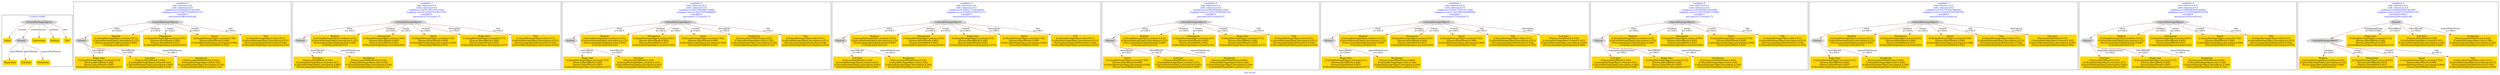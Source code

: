 digraph n0 {
fontcolor="blue"
remincross="true"
label="s01-cb.csv"
subgraph cluster_0 {
label="1-correct model"
n2[style="filled",color="white",fillcolor="lightgray",label="CulturalHeritageObject2"];
n3[shape="plaintext",style="filled",fillcolor="gold",label="Dated"];
n4[style="filled",color="white",fillcolor="lightgray",label="Person1"];
n5[shape="plaintext",style="filled",fillcolor="gold",label="Dimensions"];
n6[shape="plaintext",style="filled",fillcolor="gold",label="Medium"];
n7[shape="plaintext",style="filled",fillcolor="gold",label="Title"];
n8[shape="plaintext",style="filled",fillcolor="gold",label="Begin Date"];
n9[shape="plaintext",style="filled",fillcolor="gold",label="End Date"];
n10[shape="plaintext",style="filled",fillcolor="gold",label="Attribution"];
}
subgraph cluster_1 {
label="candidate 0\nlink coherence:0.0\nnode coherence:0.0\nconfidence:0.6830505957461961\nmapping score:0.34673115096301776\ncost:800.0\n-precision:0.88-recall:0.88"
n12[style="filled",color="white",fillcolor="lightgray",label="CulturalHeritageObject1"];
n13[style="filled",color="white",fillcolor="lightgray",label="Person1"];
n14[shape="plaintext",style="filled",fillcolor="gold",label="Medium\n[CulturalHeritageObject,medium,0.872]\n[CulturalHeritageObject,description,0.122]\n[Person,biographicalInformation,0.006]\n[Concept,prefLabel,0.0]"];
n15[shape="plaintext",style="filled",fillcolor="gold",label="Dimensions\n[CulturalHeritageObject,extent,0.993]\n[Person,dateOfDeath,0.005]\n[Person,dateOfBirth,0.001]\n[CulturalHeritageObject,created,0.001]"];
n16[shape="plaintext",style="filled",fillcolor="gold",label="Begin Date\n[CulturalHeritageObject,created,0.573]\n[Person,dateOfBirth,0.268]\n[Person,dateOfDeath,0.083]\n[CulturalHeritageObject,description,0.077]"];
n17[shape="plaintext",style="filled",fillcolor="gold",label="End Date\n[Person,dateOfDeath,0.539]\n[CulturalHeritageObject,created,0.307]\n[CulturalHeritageObject,description,0.085]\n[Person,biographicalInformation,0.069]"];
n18[shape="plaintext",style="filled",fillcolor="gold",label="Dated\n[CulturalHeritageObject,created,0.782]\n[Person,dateOfDeath,0.098]\n[CulturalHeritageObject,description,0.096]\n[Person,dateOfBirth,0.024]"];
n19[shape="plaintext",style="filled",fillcolor="gold",label="Title\n[CulturalHeritageObject,title,0.871]\n[CulturalHeritageObject,description,0.073]\n[Person,biographicalInformation,0.038]\n[CulturalHeritageObject,provenance,0.019]"];
n20[shape="plaintext",style="filled",fillcolor="gold",label="Attribution\n[Person,nameOfThePerson,0.456]\n[CulturalHeritageObject,title,0.226]\n[CulturalHeritageObject,description,0.196]\n[CulturalHeritageObject,extent,0.122]"];
}
subgraph cluster_2 {
label="candidate 1\nlink coherence:0.0\nnode coherence:0.0\nconfidence:0.6557391197211425\nmapping score:0.3376273256213332\ncost:800.0\n-precision:0.75-recall:0.75"
n22[style="filled",color="white",fillcolor="lightgray",label="CulturalHeritageObject1"];
n23[style="filled",color="white",fillcolor="lightgray",label="Person1"];
n24[shape="plaintext",style="filled",fillcolor="gold",label="Medium\n[CulturalHeritageObject,medium,0.872]\n[CulturalHeritageObject,description,0.122]\n[Person,biographicalInformation,0.006]\n[Concept,prefLabel,0.0]"];
n25[shape="plaintext",style="filled",fillcolor="gold",label="Dimensions\n[CulturalHeritageObject,extent,0.993]\n[Person,dateOfDeath,0.005]\n[Person,dateOfBirth,0.001]\n[CulturalHeritageObject,created,0.001]"];
n26[shape="plaintext",style="filled",fillcolor="gold",label="End Date\n[Person,dateOfDeath,0.539]\n[CulturalHeritageObject,created,0.307]\n[CulturalHeritageObject,description,0.085]\n[Person,biographicalInformation,0.069]"];
n27[shape="plaintext",style="filled",fillcolor="gold",label="Dated\n[CulturalHeritageObject,created,0.782]\n[Person,dateOfDeath,0.098]\n[CulturalHeritageObject,description,0.096]\n[Person,dateOfBirth,0.024]"];
n28[shape="plaintext",style="filled",fillcolor="gold",label="Begin Date\n[CulturalHeritageObject,created,0.573]\n[Person,dateOfBirth,0.268]\n[Person,dateOfDeath,0.083]\n[CulturalHeritageObject,description,0.077]"];
n29[shape="plaintext",style="filled",fillcolor="gold",label="Title\n[CulturalHeritageObject,title,0.871]\n[CulturalHeritageObject,description,0.073]\n[Person,biographicalInformation,0.038]\n[CulturalHeritageObject,provenance,0.019]"];
n30[shape="plaintext",style="filled",fillcolor="gold",label="Attribution\n[Person,nameOfThePerson,0.456]\n[CulturalHeritageObject,title,0.226]\n[CulturalHeritageObject,description,0.196]\n[CulturalHeritageObject,extent,0.122]"];
}
subgraph cluster_3 {
label="candidate 2\nlink coherence:0.0\nnode coherence:0.0\nconfidence:0.6457993048776899\nmapping score:0.334314054006849\ncost:800.0\n-precision:0.75-recall:0.75"
n32[style="filled",color="white",fillcolor="lightgray",label="CulturalHeritageObject1"];
n33[style="filled",color="white",fillcolor="lightgray",label="Person1"];
n34[shape="plaintext",style="filled",fillcolor="gold",label="Medium\n[CulturalHeritageObject,medium,0.872]\n[CulturalHeritageObject,description,0.122]\n[Person,biographicalInformation,0.006]\n[Concept,prefLabel,0.0]"];
n35[shape="plaintext",style="filled",fillcolor="gold",label="Dimensions\n[CulturalHeritageObject,extent,0.993]\n[Person,dateOfDeath,0.005]\n[Person,dateOfBirth,0.001]\n[CulturalHeritageObject,created,0.001]"];
n36[shape="plaintext",style="filled",fillcolor="gold",label="Begin Date\n[CulturalHeritageObject,created,0.573]\n[Person,dateOfBirth,0.268]\n[Person,dateOfDeath,0.083]\n[CulturalHeritageObject,description,0.077]"];
n37[shape="plaintext",style="filled",fillcolor="gold",label="End Date\n[Person,dateOfDeath,0.539]\n[CulturalHeritageObject,created,0.307]\n[CulturalHeritageObject,description,0.085]\n[Person,biographicalInformation,0.069]"];
n38[shape="plaintext",style="filled",fillcolor="gold",label="Dated\n[CulturalHeritageObject,created,0.782]\n[Person,dateOfDeath,0.098]\n[CulturalHeritageObject,description,0.096]\n[Person,dateOfBirth,0.024]"];
n39[shape="plaintext",style="filled",fillcolor="gold",label="Attribution\n[Person,nameOfThePerson,0.456]\n[CulturalHeritageObject,title,0.226]\n[CulturalHeritageObject,description,0.196]\n[CulturalHeritageObject,extent,0.122]"];
n40[shape="plaintext",style="filled",fillcolor="gold",label="Title\n[CulturalHeritageObject,title,0.871]\n[CulturalHeritageObject,description,0.073]\n[Person,biographicalInformation,0.038]\n[CulturalHeritageObject,provenance,0.019]"];
}
subgraph cluster_4 {
label="candidate 3\nlink coherence:0.0\nnode coherence:0.0\nconfidence:0.6285117524324942\nmapping score:0.3285515365251171\ncost:800.0\n-precision:0.62-recall:0.62"
n42[style="filled",color="white",fillcolor="lightgray",label="CulturalHeritageObject1"];
n43[style="filled",color="white",fillcolor="lightgray",label="Person1"];
n44[shape="plaintext",style="filled",fillcolor="gold",label="Medium\n[CulturalHeritageObject,medium,0.872]\n[CulturalHeritageObject,description,0.122]\n[Person,biographicalInformation,0.006]\n[Concept,prefLabel,0.0]"];
n45[shape="plaintext",style="filled",fillcolor="gold",label="Dimensions\n[CulturalHeritageObject,extent,0.993]\n[Person,dateOfDeath,0.005]\n[Person,dateOfBirth,0.001]\n[CulturalHeritageObject,created,0.001]"];
n46[shape="plaintext",style="filled",fillcolor="gold",label="End Date\n[Person,dateOfDeath,0.539]\n[CulturalHeritageObject,created,0.307]\n[CulturalHeritageObject,description,0.085]\n[Person,biographicalInformation,0.069]"];
n47[shape="plaintext",style="filled",fillcolor="gold",label="Begin Date\n[CulturalHeritageObject,created,0.573]\n[Person,dateOfBirth,0.268]\n[Person,dateOfDeath,0.083]\n[CulturalHeritageObject,description,0.077]"];
n48[shape="plaintext",style="filled",fillcolor="gold",label="Dated\n[CulturalHeritageObject,created,0.782]\n[Person,dateOfDeath,0.098]\n[CulturalHeritageObject,description,0.096]\n[Person,dateOfBirth,0.024]"];
n49[shape="plaintext",style="filled",fillcolor="gold",label="Title\n[CulturalHeritageObject,title,0.871]\n[CulturalHeritageObject,description,0.073]\n[Person,biographicalInformation,0.038]\n[CulturalHeritageObject,provenance,0.019]"];
n50[shape="plaintext",style="filled",fillcolor="gold",label="Attribution\n[Person,nameOfThePerson,0.456]\n[CulturalHeritageObject,title,0.226]\n[CulturalHeritageObject,description,0.196]\n[CulturalHeritageObject,extent,0.122]"];
}
subgraph cluster_5 {
label="candidate 4\nlink coherence:0.0\nnode coherence:0.0\nconfidence:0.6182395824911836\nmapping score:0.32512747987801355\ncost:800.0\n-precision:0.62-recall:0.62"
n52[style="filled",color="white",fillcolor="lightgray",label="CulturalHeritageObject1"];
n53[style="filled",color="white",fillcolor="lightgray",label="Person1"];
n54[shape="plaintext",style="filled",fillcolor="gold",label="Medium\n[CulturalHeritageObject,medium,0.872]\n[CulturalHeritageObject,description,0.122]\n[Person,biographicalInformation,0.006]\n[Concept,prefLabel,0.0]"];
n55[shape="plaintext",style="filled",fillcolor="gold",label="Dimensions\n[CulturalHeritageObject,extent,0.993]\n[Person,dateOfDeath,0.005]\n[Person,dateOfBirth,0.001]\n[CulturalHeritageObject,created,0.001]"];
n56[shape="plaintext",style="filled",fillcolor="gold",label="Dated\n[CulturalHeritageObject,created,0.782]\n[Person,dateOfDeath,0.098]\n[CulturalHeritageObject,description,0.096]\n[Person,dateOfBirth,0.024]"];
n57[shape="plaintext",style="filled",fillcolor="gold",label="End Date\n[Person,dateOfDeath,0.539]\n[CulturalHeritageObject,created,0.307]\n[CulturalHeritageObject,description,0.085]\n[Person,biographicalInformation,0.069]"];
n58[shape="plaintext",style="filled",fillcolor="gold",label="Begin Date\n[CulturalHeritageObject,created,0.573]\n[Person,dateOfBirth,0.268]\n[Person,dateOfDeath,0.083]\n[CulturalHeritageObject,description,0.077]"];
n59[shape="plaintext",style="filled",fillcolor="gold",label="Title\n[CulturalHeritageObject,title,0.871]\n[CulturalHeritageObject,description,0.073]\n[Person,biographicalInformation,0.038]\n[CulturalHeritageObject,provenance,0.019]"];
n60[shape="plaintext",style="filled",fillcolor="gold",label="Attribution\n[Person,nameOfThePerson,0.456]\n[CulturalHeritageObject,title,0.226]\n[CulturalHeritageObject,description,0.196]\n[CulturalHeritageObject,extent,0.122]"];
}
subgraph cluster_6 {
label="candidate 5\nlink coherence:0.0\nnode coherence:0.0\nconfidence:0.6181710413173248\nmapping score:0.32510463282006064\ncost:800.0\n-precision:0.75-recall:0.75"
n62[style="filled",color="white",fillcolor="lightgray",label="CulturalHeritageObject1"];
n63[style="filled",color="white",fillcolor="lightgray",label="Person1"];
n64[shape="plaintext",style="filled",fillcolor="gold",label="Medium\n[CulturalHeritageObject,medium,0.872]\n[CulturalHeritageObject,description,0.122]\n[Person,biographicalInformation,0.006]\n[Concept,prefLabel,0.0]"];
n65[shape="plaintext",style="filled",fillcolor="gold",label="Dimensions\n[CulturalHeritageObject,extent,0.993]\n[Person,dateOfDeath,0.005]\n[Person,dateOfBirth,0.001]\n[CulturalHeritageObject,created,0.001]"];
n66[shape="plaintext",style="filled",fillcolor="gold",label="Begin Date\n[CulturalHeritageObject,created,0.573]\n[Person,dateOfBirth,0.268]\n[Person,dateOfDeath,0.083]\n[CulturalHeritageObject,description,0.077]"];
n67[shape="plaintext",style="filled",fillcolor="gold",label="Dated\n[CulturalHeritageObject,created,0.782]\n[Person,dateOfDeath,0.098]\n[CulturalHeritageObject,description,0.096]\n[Person,dateOfBirth,0.024]"];
n68[shape="plaintext",style="filled",fillcolor="gold",label="Title\n[CulturalHeritageObject,title,0.871]\n[CulturalHeritageObject,description,0.073]\n[Person,biographicalInformation,0.038]\n[CulturalHeritageObject,provenance,0.019]"];
n69[shape="plaintext",style="filled",fillcolor="gold",label="End Date\n[Person,dateOfDeath,0.539]\n[CulturalHeritageObject,created,0.307]\n[CulturalHeritageObject,description,0.085]\n[Person,biographicalInformation,0.069]"];
n70[shape="plaintext",style="filled",fillcolor="gold",label="Attribution\n[Person,nameOfThePerson,0.456]\n[CulturalHeritageObject,title,0.226]\n[CulturalHeritageObject,description,0.196]\n[CulturalHeritageObject,extent,0.122]"];
}
subgraph cluster_7 {
label="candidate 6\nlink coherence:0.0\nnode coherence:0.0\nconfidence:0.6159839631837648\nmapping score:0.3243756067755406\ncost:800.0\n-precision:0.75-recall:0.75"
n72[style="filled",color="white",fillcolor="lightgray",label="CulturalHeritageObject1"];
n73[style="filled",color="white",fillcolor="lightgray",label="Person1"];
n74[shape="plaintext",style="filled",fillcolor="gold",label="End Date\n[Person,dateOfDeath,0.539]\n[CulturalHeritageObject,created,0.307]\n[CulturalHeritageObject,description,0.085]\n[Person,biographicalInformation,0.069]"];
n75[shape="plaintext",style="filled",fillcolor="gold",label="Medium\n[CulturalHeritageObject,medium,0.872]\n[CulturalHeritageObject,description,0.122]\n[Person,biographicalInformation,0.006]\n[Concept,prefLabel,0.0]"];
n76[shape="plaintext",style="filled",fillcolor="gold",label="Dimensions\n[CulturalHeritageObject,extent,0.993]\n[Person,dateOfDeath,0.005]\n[Person,dateOfBirth,0.001]\n[CulturalHeritageObject,created,0.001]"];
n77[shape="plaintext",style="filled",fillcolor="gold",label="Begin Date\n[CulturalHeritageObject,created,0.573]\n[Person,dateOfBirth,0.268]\n[Person,dateOfDeath,0.083]\n[CulturalHeritageObject,description,0.077]"];
n78[shape="plaintext",style="filled",fillcolor="gold",label="Dated\n[CulturalHeritageObject,created,0.782]\n[Person,dateOfDeath,0.098]\n[CulturalHeritageObject,description,0.096]\n[Person,dateOfBirth,0.024]"];
n79[shape="plaintext",style="filled",fillcolor="gold",label="Title\n[CulturalHeritageObject,title,0.871]\n[CulturalHeritageObject,description,0.073]\n[Person,biographicalInformation,0.038]\n[CulturalHeritageObject,provenance,0.019]"];
n80[shape="plaintext",style="filled",fillcolor="gold",label="Attribution\n[Person,nameOfThePerson,0.456]\n[CulturalHeritageObject,title,0.226]\n[CulturalHeritageObject,description,0.196]\n[CulturalHeritageObject,extent,0.122]"];
}
subgraph cluster_8 {
label="candidate 7\nlink coherence:0.0\nnode coherence:0.0\nconfidence:0.5917353207880043\nmapping score:0.31629272597695385\ncost:800.0\n-precision:0.62-recall:0.62"
n82[style="filled",color="white",fillcolor="lightgray",label="CulturalHeritageObject1"];
n83[style="filled",color="white",fillcolor="lightgray",label="Person1"];
n84[shape="plaintext",style="filled",fillcolor="gold",label="Medium\n[CulturalHeritageObject,medium,0.872]\n[CulturalHeritageObject,description,0.122]\n[Person,biographicalInformation,0.006]\n[Concept,prefLabel,0.0]"];
n85[shape="plaintext",style="filled",fillcolor="gold",label="Dimensions\n[CulturalHeritageObject,extent,0.993]\n[Person,dateOfDeath,0.005]\n[Person,dateOfBirth,0.001]\n[CulturalHeritageObject,created,0.001]"];
n86[shape="plaintext",style="filled",fillcolor="gold",label="Begin Date\n[CulturalHeritageObject,created,0.573]\n[Person,dateOfBirth,0.268]\n[Person,dateOfDeath,0.083]\n[CulturalHeritageObject,description,0.077]"];
n87[shape="plaintext",style="filled",fillcolor="gold",label="Dated\n[CulturalHeritageObject,created,0.782]\n[Person,dateOfDeath,0.098]\n[CulturalHeritageObject,description,0.096]\n[Person,dateOfBirth,0.024]"];
n88[shape="plaintext",style="filled",fillcolor="gold",label="Title\n[CulturalHeritageObject,title,0.871]\n[CulturalHeritageObject,description,0.073]\n[Person,biographicalInformation,0.038]\n[CulturalHeritageObject,provenance,0.019]"];
n89[shape="plaintext",style="filled",fillcolor="gold",label="End Date\n[Person,dateOfDeath,0.539]\n[CulturalHeritageObject,created,0.307]\n[CulturalHeritageObject,description,0.085]\n[Person,biographicalInformation,0.069]"];
n90[shape="plaintext",style="filled",fillcolor="gold",label="Attribution\n[Person,nameOfThePerson,0.456]\n[CulturalHeritageObject,title,0.226]\n[CulturalHeritageObject,description,0.196]\n[CulturalHeritageObject,extent,0.122]"];
}
subgraph cluster_9 {
label="candidate 8\nlink coherence:0.0\nnode coherence:0.0\nconfidence:0.5895482426544444\nmapping score:0.3155636999324338\ncost:800.0\n-precision:0.62-recall:0.62"
n92[style="filled",color="white",fillcolor="lightgray",label="CulturalHeritageObject1"];
n93[style="filled",color="white",fillcolor="lightgray",label="Person1"];
n94[shape="plaintext",style="filled",fillcolor="gold",label="End Date\n[Person,dateOfDeath,0.539]\n[CulturalHeritageObject,created,0.307]\n[CulturalHeritageObject,description,0.085]\n[Person,biographicalInformation,0.069]"];
n95[shape="plaintext",style="filled",fillcolor="gold",label="Medium\n[CulturalHeritageObject,medium,0.872]\n[CulturalHeritageObject,description,0.122]\n[Person,biographicalInformation,0.006]\n[Concept,prefLabel,0.0]"];
n96[shape="plaintext",style="filled",fillcolor="gold",label="Dimensions\n[CulturalHeritageObject,extent,0.993]\n[Person,dateOfDeath,0.005]\n[Person,dateOfBirth,0.001]\n[CulturalHeritageObject,created,0.001]"];
n97[shape="plaintext",style="filled",fillcolor="gold",label="Begin Date\n[CulturalHeritageObject,created,0.573]\n[Person,dateOfBirth,0.268]\n[Person,dateOfDeath,0.083]\n[CulturalHeritageObject,description,0.077]"];
n98[shape="plaintext",style="filled",fillcolor="gold",label="Dated\n[CulturalHeritageObject,created,0.782]\n[Person,dateOfDeath,0.098]\n[CulturalHeritageObject,description,0.096]\n[Person,dateOfBirth,0.024]"];
n99[shape="plaintext",style="filled",fillcolor="gold",label="Title\n[CulturalHeritageObject,title,0.871]\n[CulturalHeritageObject,description,0.073]\n[Person,biographicalInformation,0.038]\n[CulturalHeritageObject,provenance,0.019]"];
n100[shape="plaintext",style="filled",fillcolor="gold",label="Attribution\n[Person,nameOfThePerson,0.456]\n[CulturalHeritageObject,title,0.226]\n[CulturalHeritageObject,description,0.196]\n[CulturalHeritageObject,extent,0.122]"];
}
subgraph cluster_10 {
label="candidate 9\nlink coherence:0.0\nnode coherence:0.0\nconfidence:0.6830505957461961\nmapping score:0.34673115096301776\ncost:800.010002\n-precision:0.88-recall:0.88"
n102[style="filled",color="white",fillcolor="lightgray",label="Person1"];
n103[style="filled",color="white",fillcolor="lightgray",label="CulturalHeritageObject1"];
n104[shape="plaintext",style="filled",fillcolor="gold",label="Medium\n[CulturalHeritageObject,medium,0.872]\n[CulturalHeritageObject,description,0.122]\n[Person,biographicalInformation,0.006]\n[Concept,prefLabel,0.0]"];
n105[shape="plaintext",style="filled",fillcolor="gold",label="Dimensions\n[CulturalHeritageObject,extent,0.993]\n[Person,dateOfDeath,0.005]\n[Person,dateOfBirth,0.001]\n[CulturalHeritageObject,created,0.001]"];
n106[shape="plaintext",style="filled",fillcolor="gold",label="Begin Date\n[CulturalHeritageObject,created,0.573]\n[Person,dateOfBirth,0.268]\n[Person,dateOfDeath,0.083]\n[CulturalHeritageObject,description,0.077]"];
n107[shape="plaintext",style="filled",fillcolor="gold",label="End Date\n[Person,dateOfDeath,0.539]\n[CulturalHeritageObject,created,0.307]\n[CulturalHeritageObject,description,0.085]\n[Person,biographicalInformation,0.069]"];
n108[shape="plaintext",style="filled",fillcolor="gold",label="Dated\n[CulturalHeritageObject,created,0.782]\n[Person,dateOfDeath,0.098]\n[CulturalHeritageObject,description,0.096]\n[Person,dateOfBirth,0.024]"];
n109[shape="plaintext",style="filled",fillcolor="gold",label="Title\n[CulturalHeritageObject,title,0.871]\n[CulturalHeritageObject,description,0.073]\n[Person,biographicalInformation,0.038]\n[CulturalHeritageObject,provenance,0.019]"];
n110[shape="plaintext",style="filled",fillcolor="gold",label="Attribution\n[Person,nameOfThePerson,0.456]\n[CulturalHeritageObject,title,0.226]\n[CulturalHeritageObject,description,0.196]\n[CulturalHeritageObject,extent,0.122]"];
}
n2 -> n3[color="brown",fontcolor="black",label="created"]
n2 -> n4[color="brown",fontcolor="black",label="creator"]
n2 -> n5[color="brown",fontcolor="black",label="extent"]
n2 -> n6[color="brown",fontcolor="black",label="medium"]
n2 -> n7[color="brown",fontcolor="black",label="title"]
n4 -> n8[color="brown",fontcolor="black",label="dateOfBirth"]
n4 -> n9[color="brown",fontcolor="black",label="dateOfDeath"]
n4 -> n10[color="brown",fontcolor="black",label="nameOfThePerson"]
n12 -> n13[color="brown",fontcolor="black",label="sitter\nw=100.0"]
n12 -> n14[color="brown",fontcolor="black",label="medium\nw=100.0"]
n12 -> n15[color="brown",fontcolor="black",label="extent\nw=100.0"]
n13 -> n16[color="brown",fontcolor="black",label="dateOfBirth\nw=100.0"]
n13 -> n17[color="brown",fontcolor="black",label="dateOfDeath\nw=100.0"]
n12 -> n18[color="brown",fontcolor="black",label="created\nw=100.0"]
n12 -> n19[color="brown",fontcolor="black",label="title\nw=100.0"]
n13 -> n20[color="brown",fontcolor="black",label="nameOfThePerson\nw=100.0"]
n22 -> n23[color="brown",fontcolor="black",label="sitter\nw=100.0"]
n22 -> n24[color="brown",fontcolor="black",label="medium\nw=100.0"]
n22 -> n25[color="brown",fontcolor="black",label="extent\nw=100.0"]
n23 -> n26[color="brown",fontcolor="black",label="dateOfDeath\nw=100.0"]
n22 -> n27[color="brown",fontcolor="black",label="created\nw=100.0"]
n22 -> n28[color="brown",fontcolor="black",label="description\nw=100.0"]
n22 -> n29[color="brown",fontcolor="black",label="title\nw=100.0"]
n23 -> n30[color="brown",fontcolor="black",label="nameOfThePerson\nw=100.0"]
n32 -> n33[color="brown",fontcolor="black",label="sitter\nw=100.0"]
n32 -> n34[color="brown",fontcolor="black",label="medium\nw=100.0"]
n32 -> n35[color="brown",fontcolor="black",label="extent\nw=100.0"]
n33 -> n36[color="brown",fontcolor="black",label="dateOfBirth\nw=100.0"]
n33 -> n37[color="brown",fontcolor="black",label="dateOfDeath\nw=100.0"]
n32 -> n38[color="brown",fontcolor="black",label="created\nw=100.0"]
n32 -> n39[color="brown",fontcolor="black",label="description\nw=100.0"]
n32 -> n40[color="brown",fontcolor="black",label="title\nw=100.0"]
n42 -> n43[color="brown",fontcolor="black",label="sitter\nw=100.0"]
n42 -> n44[color="brown",fontcolor="black",label="medium\nw=100.0"]
n42 -> n45[color="brown",fontcolor="black",label="extent\nw=100.0"]
n43 -> n46[color="brown",fontcolor="black",label="dateOfDeath\nw=100.0"]
n42 -> n47[color="brown",fontcolor="black",label="created\nw=100.0"]
n42 -> n48[color="brown",fontcolor="black",label="description\nw=100.0"]
n42 -> n49[color="brown",fontcolor="black",label="title\nw=100.0"]
n43 -> n50[color="brown",fontcolor="black",label="nameOfThePerson\nw=100.0"]
n52 -> n53[color="brown",fontcolor="black",label="sitter\nw=100.0"]
n52 -> n54[color="brown",fontcolor="black",label="medium\nw=100.0"]
n52 -> n55[color="brown",fontcolor="black",label="extent\nw=100.0"]
n53 -> n56[color="brown",fontcolor="black",label="dateOfBirth\nw=100.0"]
n53 -> n57[color="brown",fontcolor="black",label="dateOfDeath\nw=100.0"]
n52 -> n58[color="brown",fontcolor="black",label="created\nw=100.0"]
n52 -> n59[color="brown",fontcolor="black",label="title\nw=100.0"]
n53 -> n60[color="brown",fontcolor="black",label="nameOfThePerson\nw=100.0"]
n62 -> n63[color="brown",fontcolor="black",label="sitter\nw=100.0"]
n62 -> n64[color="brown",fontcolor="black",label="medium\nw=100.0"]
n62 -> n65[color="brown",fontcolor="black",label="extent\nw=100.0"]
n63 -> n66[color="brown",fontcolor="black",label="dateOfBirth\nw=100.0"]
n62 -> n67[color="brown",fontcolor="black",label="created\nw=100.0"]
n62 -> n68[color="brown",fontcolor="black",label="title\nw=100.0"]
n62 -> n69[color="brown",fontcolor="black",label="description\nw=100.0"]
n63 -> n70[color="brown",fontcolor="black",label="nameOfThePerson\nw=100.0"]
n72 -> n73[color="brown",fontcolor="black",label="sitter\nw=100.0"]
n73 -> n74[color="brown",fontcolor="black",label="biographicalInformation\nw=100.0"]
n72 -> n75[color="brown",fontcolor="black",label="medium\nw=100.0"]
n72 -> n76[color="brown",fontcolor="black",label="extent\nw=100.0"]
n73 -> n77[color="brown",fontcolor="black",label="dateOfBirth\nw=100.0"]
n72 -> n78[color="brown",fontcolor="black",label="created\nw=100.0"]
n72 -> n79[color="brown",fontcolor="black",label="title\nw=100.0"]
n73 -> n80[color="brown",fontcolor="black",label="nameOfThePerson\nw=100.0"]
n82 -> n83[color="brown",fontcolor="black",label="sitter\nw=100.0"]
n82 -> n84[color="brown",fontcolor="black",label="medium\nw=100.0"]
n82 -> n85[color="brown",fontcolor="black",label="extent\nw=100.0"]
n83 -> n86[color="brown",fontcolor="black",label="dateOfDeath\nw=100.0"]
n82 -> n87[color="brown",fontcolor="black",label="created\nw=100.0"]
n82 -> n88[color="brown",fontcolor="black",label="title\nw=100.0"]
n82 -> n89[color="brown",fontcolor="black",label="description\nw=100.0"]
n83 -> n90[color="brown",fontcolor="black",label="nameOfThePerson\nw=100.0"]
n92 -> n93[color="brown",fontcolor="black",label="sitter\nw=100.0"]
n93 -> n94[color="brown",fontcolor="black",label="biographicalInformation\nw=100.0"]
n92 -> n95[color="brown",fontcolor="black",label="medium\nw=100.0"]
n92 -> n96[color="brown",fontcolor="black",label="extent\nw=100.0"]
n93 -> n97[color="brown",fontcolor="black",label="dateOfDeath\nw=100.0"]
n92 -> n98[color="brown",fontcolor="black",label="created\nw=100.0"]
n92 -> n99[color="brown",fontcolor="black",label="title\nw=100.0"]
n93 -> n100[color="brown",fontcolor="black",label="nameOfThePerson\nw=100.0"]
n102 -> n103[color="brown",fontcolor="black",label="mappingRelation\nw=100.010002"]
n103 -> n104[color="brown",fontcolor="black",label="medium\nw=100.0"]
n103 -> n105[color="brown",fontcolor="black",label="extent\nw=100.0"]
n102 -> n106[color="brown",fontcolor="black",label="dateOfBirth\nw=100.0"]
n102 -> n107[color="brown",fontcolor="black",label="dateOfDeath\nw=100.0"]
n103 -> n108[color="brown",fontcolor="black",label="created\nw=100.0"]
n103 -> n109[color="brown",fontcolor="black",label="title\nw=100.0"]
n102 -> n110[color="brown",fontcolor="black",label="nameOfThePerson\nw=100.0"]
}
